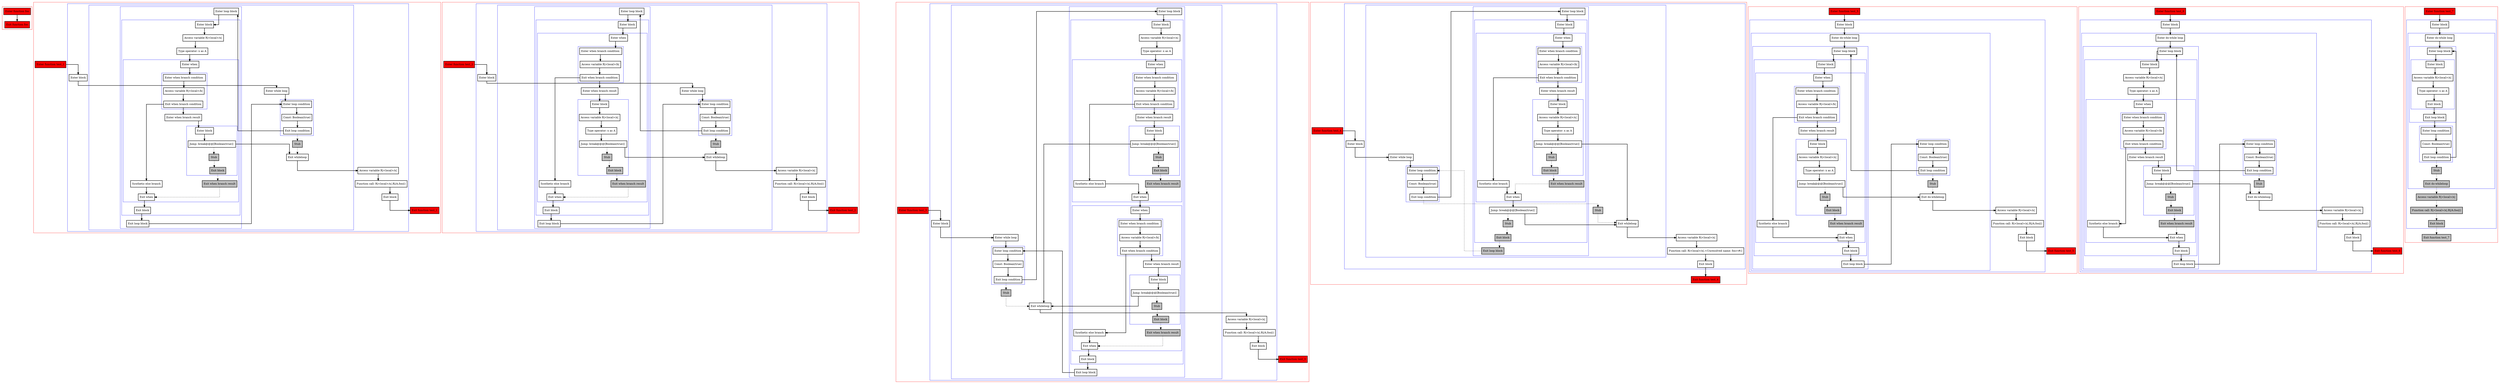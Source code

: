 digraph endlessLoops_kt {
  graph [splines=ortho nodesep=3]
  node [shape=box penwidth=2]
  edge [penwidth=2]

  subgraph cluster_0 {
    color=red
    0 [label="Enter function foo" style="filled" fillcolor=red];
    1 [label="Exit function foo" style="filled" fillcolor=red];
  }

  0 -> {1};

  subgraph cluster_1 {
    color=red
    2 [label="Enter function test_1" style="filled" fillcolor=red];
    subgraph cluster_2 {
      color=blue
      3 [label="Enter block"];
      subgraph cluster_3 {
        color=blue
        4 [label="Enter while loop"];
        subgraph cluster_4 {
          color=blue
          5 [label="Enter loop condition"];
          6 [label="Const: Boolean(true)"];
          7 [label="Exit loop condition"];
        }
        subgraph cluster_5 {
          color=blue
          8 [label="Enter loop block"];
          subgraph cluster_6 {
            color=blue
            9 [label="Enter block"];
            10 [label="Access variable R|<local>/x|"];
            11 [label="Type operator: x as A"];
            subgraph cluster_7 {
              color=blue
              12 [label="Enter when"];
              subgraph cluster_8 {
                color=blue
                13 [label="Enter when branch condition "];
                14 [label="Access variable R|<local>/b|"];
                15 [label="Exit when branch condition"];
              }
              16 [label="Synthetic else branch"];
              17 [label="Enter when branch result"];
              subgraph cluster_9 {
                color=blue
                18 [label="Enter block"];
                19 [label="Jump: break@@@[Boolean(true)] "];
                20 [label="Stub" style="filled" fillcolor=gray];
                21 [label="Exit block" style="filled" fillcolor=gray];
              }
              22 [label="Exit when branch result" style="filled" fillcolor=gray];
              23 [label="Exit when"];
            }
            24 [label="Exit block"];
          }
          25 [label="Exit loop block"];
        }
        26 [label="Stub" style="filled" fillcolor=gray];
        27 [label="Exit whileloop"];
      }
      28 [label="Access variable R|<local>/x|"];
      29 [label="Function call: R|<local>/x|.R|/A.foo|()"];
      30 [label="Exit block"];
    }
    31 [label="Exit function test_1" style="filled" fillcolor=red];
  }

  2 -> {3};
  3 -> {4};
  4 -> {5};
  5 -> {6};
  6 -> {7};
  7 -> {8};
  7 -> {26} [style=dotted];
  8 -> {9};
  9 -> {10};
  10 -> {11};
  11 -> {12};
  12 -> {13};
  13 -> {14};
  14 -> {15};
  15 -> {17 16};
  16 -> {23};
  17 -> {18};
  18 -> {19};
  19 -> {27};
  19 -> {20} [style=dotted];
  20 -> {21} [style=dotted];
  21 -> {22} [style=dotted];
  22 -> {23} [style=dotted];
  23 -> {24};
  24 -> {25};
  25 -> {5};
  26 -> {27} [style=dotted];
  27 -> {28};
  28 -> {29};
  29 -> {30};
  30 -> {31};

  subgraph cluster_10 {
    color=red
    32 [label="Enter function test_2" style="filled" fillcolor=red];
    subgraph cluster_11 {
      color=blue
      33 [label="Enter block"];
      subgraph cluster_12 {
        color=blue
        34 [label="Enter while loop"];
        subgraph cluster_13 {
          color=blue
          35 [label="Enter loop condition"];
          36 [label="Const: Boolean(true)"];
          37 [label="Exit loop condition"];
        }
        subgraph cluster_14 {
          color=blue
          38 [label="Enter loop block"];
          subgraph cluster_15 {
            color=blue
            39 [label="Enter block"];
            subgraph cluster_16 {
              color=blue
              40 [label="Enter when"];
              subgraph cluster_17 {
                color=blue
                41 [label="Enter when branch condition "];
                42 [label="Access variable R|<local>/b|"];
                43 [label="Exit when branch condition"];
              }
              44 [label="Synthetic else branch"];
              45 [label="Enter when branch result"];
              subgraph cluster_18 {
                color=blue
                46 [label="Enter block"];
                47 [label="Access variable R|<local>/x|"];
                48 [label="Type operator: x as A"];
                49 [label="Jump: break@@@[Boolean(true)] "];
                50 [label="Stub" style="filled" fillcolor=gray];
                51 [label="Exit block" style="filled" fillcolor=gray];
              }
              52 [label="Exit when branch result" style="filled" fillcolor=gray];
              53 [label="Exit when"];
            }
            54 [label="Exit block"];
          }
          55 [label="Exit loop block"];
        }
        56 [label="Stub" style="filled" fillcolor=gray];
        57 [label="Exit whileloop"];
      }
      58 [label="Access variable R|<local>/x|"];
      59 [label="Function call: R|<local>/x|.R|/A.foo|()"];
      60 [label="Exit block"];
    }
    61 [label="Exit function test_2" style="filled" fillcolor=red];
  }

  32 -> {33};
  33 -> {34};
  34 -> {35};
  35 -> {36};
  36 -> {37};
  37 -> {38};
  37 -> {56} [style=dotted];
  38 -> {39};
  39 -> {40};
  40 -> {41};
  41 -> {42};
  42 -> {43};
  43 -> {45 44};
  44 -> {53};
  45 -> {46};
  46 -> {47};
  47 -> {48};
  48 -> {49};
  49 -> {57};
  49 -> {50} [style=dotted];
  50 -> {51} [style=dotted];
  51 -> {52} [style=dotted];
  52 -> {53} [style=dotted];
  53 -> {54};
  54 -> {55};
  55 -> {35};
  56 -> {57} [style=dotted];
  57 -> {58};
  58 -> {59};
  59 -> {60};
  60 -> {61};

  subgraph cluster_19 {
    color=red
    62 [label="Enter function test_3" style="filled" fillcolor=red];
    subgraph cluster_20 {
      color=blue
      63 [label="Enter block"];
      subgraph cluster_21 {
        color=blue
        64 [label="Enter while loop"];
        subgraph cluster_22 {
          color=blue
          65 [label="Enter loop condition"];
          66 [label="Const: Boolean(true)"];
          67 [label="Exit loop condition"];
        }
        subgraph cluster_23 {
          color=blue
          68 [label="Enter loop block"];
          subgraph cluster_24 {
            color=blue
            69 [label="Enter block"];
            70 [label="Access variable R|<local>/x|"];
            71 [label="Type operator: x as A"];
            subgraph cluster_25 {
              color=blue
              72 [label="Enter when"];
              subgraph cluster_26 {
                color=blue
                73 [label="Enter when branch condition "];
                74 [label="Access variable R|<local>/b|"];
                75 [label="Exit when branch condition"];
              }
              76 [label="Synthetic else branch"];
              77 [label="Enter when branch result"];
              subgraph cluster_27 {
                color=blue
                78 [label="Enter block"];
                79 [label="Jump: break@@@[Boolean(true)] "];
                80 [label="Stub" style="filled" fillcolor=gray];
                81 [label="Exit block" style="filled" fillcolor=gray];
              }
              82 [label="Exit when branch result" style="filled" fillcolor=gray];
              83 [label="Exit when"];
            }
            subgraph cluster_28 {
              color=blue
              84 [label="Enter when"];
              subgraph cluster_29 {
                color=blue
                85 [label="Enter when branch condition "];
                86 [label="Access variable R|<local>/b|"];
                87 [label="Exit when branch condition"];
              }
              88 [label="Synthetic else branch"];
              89 [label="Enter when branch result"];
              subgraph cluster_30 {
                color=blue
                90 [label="Enter block"];
                91 [label="Jump: break@@@[Boolean(true)] "];
                92 [label="Stub" style="filled" fillcolor=gray];
                93 [label="Exit block" style="filled" fillcolor=gray];
              }
              94 [label="Exit when branch result" style="filled" fillcolor=gray];
              95 [label="Exit when"];
            }
            96 [label="Exit block"];
          }
          97 [label="Exit loop block"];
        }
        98 [label="Stub" style="filled" fillcolor=gray];
        99 [label="Exit whileloop"];
      }
      100 [label="Access variable R|<local>/x|"];
      101 [label="Function call: R|<local>/x|.R|/A.foo|()"];
      102 [label="Exit block"];
    }
    103 [label="Exit function test_3" style="filled" fillcolor=red];
  }

  62 -> {63};
  63 -> {64};
  64 -> {65};
  65 -> {66};
  66 -> {67};
  67 -> {68};
  67 -> {98} [style=dotted];
  68 -> {69};
  69 -> {70};
  70 -> {71};
  71 -> {72};
  72 -> {73};
  73 -> {74};
  74 -> {75};
  75 -> {77 76};
  76 -> {83};
  77 -> {78};
  78 -> {79};
  79 -> {99};
  79 -> {80} [style=dotted];
  80 -> {81} [style=dotted];
  81 -> {82} [style=dotted];
  82 -> {83} [style=dotted];
  83 -> {84};
  84 -> {85};
  85 -> {86};
  86 -> {87};
  87 -> {89 88};
  88 -> {95};
  89 -> {90};
  90 -> {91};
  91 -> {99};
  91 -> {92} [style=dotted];
  92 -> {93} [style=dotted];
  93 -> {94} [style=dotted];
  94 -> {95} [style=dotted];
  95 -> {96};
  96 -> {97};
  97 -> {65};
  98 -> {99} [style=dotted];
  99 -> {100};
  100 -> {101};
  101 -> {102};
  102 -> {103};

  subgraph cluster_31 {
    color=red
    104 [label="Enter function test_4" style="filled" fillcolor=red];
    subgraph cluster_32 {
      color=blue
      105 [label="Enter block"];
      subgraph cluster_33 {
        color=blue
        106 [label="Enter while loop"];
        subgraph cluster_34 {
          color=blue
          107 [label="Enter loop condition"];
          108 [label="Const: Boolean(true)"];
          109 [label="Exit loop condition"];
        }
        subgraph cluster_35 {
          color=blue
          110 [label="Enter loop block"];
          subgraph cluster_36 {
            color=blue
            111 [label="Enter block"];
            subgraph cluster_37 {
              color=blue
              112 [label="Enter when"];
              subgraph cluster_38 {
                color=blue
                113 [label="Enter when branch condition "];
                114 [label="Access variable R|<local>/b|"];
                115 [label="Exit when branch condition"];
              }
              116 [label="Synthetic else branch"];
              117 [label="Enter when branch result"];
              subgraph cluster_39 {
                color=blue
                118 [label="Enter block"];
                119 [label="Access variable R|<local>/x|"];
                120 [label="Type operator: x as A"];
                121 [label="Jump: break@@@[Boolean(true)] "];
                122 [label="Stub" style="filled" fillcolor=gray];
                123 [label="Exit block" style="filled" fillcolor=gray];
              }
              124 [label="Exit when branch result" style="filled" fillcolor=gray];
              125 [label="Exit when"];
            }
            126 [label="Jump: break@@@[Boolean(true)] "];
            127 [label="Stub" style="filled" fillcolor=gray];
            128 [label="Exit block" style="filled" fillcolor=gray];
          }
          129 [label="Exit loop block" style="filled" fillcolor=gray];
        }
        130 [label="Stub" style="filled" fillcolor=gray];
        131 [label="Exit whileloop"];
      }
      132 [label="Access variable R|<local>/x|"];
      133 [label="Function call: R|<local>/x|.<Unresolved name: foo>#()"];
      134 [label="Exit block"];
    }
    135 [label="Exit function test_4" style="filled" fillcolor=red];
  }

  104 -> {105};
  105 -> {106};
  106 -> {107};
  107 -> {108};
  108 -> {109};
  109 -> {110};
  109 -> {130} [style=dotted];
  110 -> {111};
  111 -> {112};
  112 -> {113};
  113 -> {114};
  114 -> {115};
  115 -> {117 116};
  116 -> {125};
  117 -> {118};
  118 -> {119};
  119 -> {120};
  120 -> {121};
  121 -> {131};
  121 -> {122} [style=dotted];
  122 -> {123} [style=dotted];
  123 -> {124} [style=dotted];
  124 -> {125} [style=dotted];
  125 -> {126};
  126 -> {131};
  126 -> {127} [style=dotted];
  127 -> {128} [style=dotted];
  128 -> {129} [style=dotted];
  129 -> {107} [style=dotted];
  130 -> {131} [style=dotted];
  131 -> {132};
  132 -> {133};
  133 -> {134};
  134 -> {135};

  subgraph cluster_40 {
    color=red
    136 [label="Enter function test_5" style="filled" fillcolor=red];
    subgraph cluster_41 {
      color=blue
      137 [label="Enter block"];
      subgraph cluster_42 {
        color=blue
        138 [label="Enter do-while loop"];
        subgraph cluster_43 {
          color=blue
          139 [label="Enter loop block"];
          subgraph cluster_44 {
            color=blue
            140 [label="Enter block"];
            subgraph cluster_45 {
              color=blue
              141 [label="Enter when"];
              subgraph cluster_46 {
                color=blue
                142 [label="Enter when branch condition "];
                143 [label="Access variable R|<local>/b|"];
                144 [label="Exit when branch condition"];
              }
              145 [label="Synthetic else branch"];
              146 [label="Enter when branch result"];
              subgraph cluster_47 {
                color=blue
                147 [label="Enter block"];
                148 [label="Access variable R|<local>/x|"];
                149 [label="Type operator: x as A"];
                150 [label="Jump: break@@@[Boolean(true)] "];
                151 [label="Stub" style="filled" fillcolor=gray];
                152 [label="Exit block" style="filled" fillcolor=gray];
              }
              153 [label="Exit when branch result" style="filled" fillcolor=gray];
              154 [label="Exit when"];
            }
            155 [label="Exit block"];
          }
          156 [label="Exit loop block"];
        }
        subgraph cluster_48 {
          color=blue
          157 [label="Enter loop condition"];
          158 [label="Const: Boolean(true)"];
          159 [label="Exit loop condition"];
        }
        160 [label="Stub" style="filled" fillcolor=gray];
        161 [label="Exit do-whileloop"];
      }
      162 [label="Access variable R|<local>/x|"];
      163 [label="Function call: R|<local>/x|.R|/A.foo|()"];
      164 [label="Exit block"];
    }
    165 [label="Exit function test_5" style="filled" fillcolor=red];
  }

  136 -> {137};
  137 -> {138};
  138 -> {139};
  139 -> {140};
  140 -> {141};
  141 -> {142};
  142 -> {143};
  143 -> {144};
  144 -> {146 145};
  145 -> {154};
  146 -> {147};
  147 -> {148};
  148 -> {149};
  149 -> {150};
  150 -> {161};
  150 -> {151} [style=dotted];
  151 -> {152} [style=dotted];
  152 -> {153} [style=dotted];
  153 -> {154} [style=dotted];
  154 -> {155};
  155 -> {156};
  156 -> {157};
  157 -> {158};
  158 -> {159};
  159 -> {139};
  159 -> {160} [style=dotted];
  160 -> {161} [style=dotted];
  161 -> {162};
  162 -> {163};
  163 -> {164};
  164 -> {165};

  subgraph cluster_49 {
    color=red
    166 [label="Enter function test_6" style="filled" fillcolor=red];
    subgraph cluster_50 {
      color=blue
      167 [label="Enter block"];
      subgraph cluster_51 {
        color=blue
        168 [label="Enter do-while loop"];
        subgraph cluster_52 {
          color=blue
          169 [label="Enter loop block"];
          subgraph cluster_53 {
            color=blue
            170 [label="Enter block"];
            171 [label="Access variable R|<local>/x|"];
            172 [label="Type operator: x as A"];
            subgraph cluster_54 {
              color=blue
              173 [label="Enter when"];
              subgraph cluster_55 {
                color=blue
                174 [label="Enter when branch condition "];
                175 [label="Access variable R|<local>/b|"];
                176 [label="Exit when branch condition"];
              }
              177 [label="Synthetic else branch"];
              178 [label="Enter when branch result"];
              subgraph cluster_56 {
                color=blue
                179 [label="Enter block"];
                180 [label="Jump: break@@@[Boolean(true)] "];
                181 [label="Stub" style="filled" fillcolor=gray];
                182 [label="Exit block" style="filled" fillcolor=gray];
              }
              183 [label="Exit when branch result" style="filled" fillcolor=gray];
              184 [label="Exit when"];
            }
            185 [label="Exit block"];
          }
          186 [label="Exit loop block"];
        }
        subgraph cluster_57 {
          color=blue
          187 [label="Enter loop condition"];
          188 [label="Const: Boolean(true)"];
          189 [label="Exit loop condition"];
        }
        190 [label="Stub" style="filled" fillcolor=gray];
        191 [label="Exit do-whileloop"];
      }
      192 [label="Access variable R|<local>/x|"];
      193 [label="Function call: R|<local>/x|.R|/A.foo|()"];
      194 [label="Exit block"];
    }
    195 [label="Exit function test_6" style="filled" fillcolor=red];
  }

  166 -> {167};
  167 -> {168};
  168 -> {169};
  169 -> {170};
  170 -> {171};
  171 -> {172};
  172 -> {173};
  173 -> {174};
  174 -> {175};
  175 -> {176};
  176 -> {178 177};
  177 -> {184};
  178 -> {179};
  179 -> {180};
  180 -> {191};
  180 -> {181} [style=dotted];
  181 -> {182} [style=dotted];
  182 -> {183} [style=dotted];
  183 -> {184} [style=dotted];
  184 -> {185};
  185 -> {186};
  186 -> {187};
  187 -> {188};
  188 -> {189};
  189 -> {169};
  189 -> {190} [style=dotted];
  190 -> {191} [style=dotted];
  191 -> {192};
  192 -> {193};
  193 -> {194};
  194 -> {195};

  subgraph cluster_58 {
    color=red
    196 [label="Enter function test_7" style="filled" fillcolor=red];
    subgraph cluster_59 {
      color=blue
      197 [label="Enter block"];
      subgraph cluster_60 {
        color=blue
        198 [label="Enter do-while loop"];
        subgraph cluster_61 {
          color=blue
          199 [label="Enter loop block"];
          subgraph cluster_62 {
            color=blue
            200 [label="Enter block"];
            201 [label="Access variable R|<local>/x|"];
            202 [label="Type operator: x as A"];
            203 [label="Exit block"];
          }
          204 [label="Exit loop block"];
        }
        subgraph cluster_63 {
          color=blue
          205 [label="Enter loop condition"];
          206 [label="Const: Boolean(true)"];
          207 [label="Exit loop condition"];
        }
        208 [label="Stub" style="filled" fillcolor=gray];
        209 [label="Exit do-whileloop" style="filled" fillcolor=gray];
      }
      210 [label="Access variable R|<local>/x|" style="filled" fillcolor=gray];
      211 [label="Function call: R|<local>/x|.R|/A.foo|()" style="filled" fillcolor=gray];
      212 [label="Exit block" style="filled" fillcolor=gray];
    }
    213 [label="Exit function test_7" style="filled" fillcolor=red style="filled" fillcolor=gray];
  }

  196 -> {197};
  197 -> {198};
  198 -> {199};
  199 -> {200};
  200 -> {201};
  201 -> {202};
  202 -> {203};
  203 -> {204};
  204 -> {205};
  205 -> {206};
  206 -> {207};
  207 -> {199};
  207 -> {208} [style=dotted];
  208 -> {209} [style=dotted];
  209 -> {210} [style=dotted];
  210 -> {211} [style=dotted];
  211 -> {212} [style=dotted];
  212 -> {213} [style=dotted];

}
